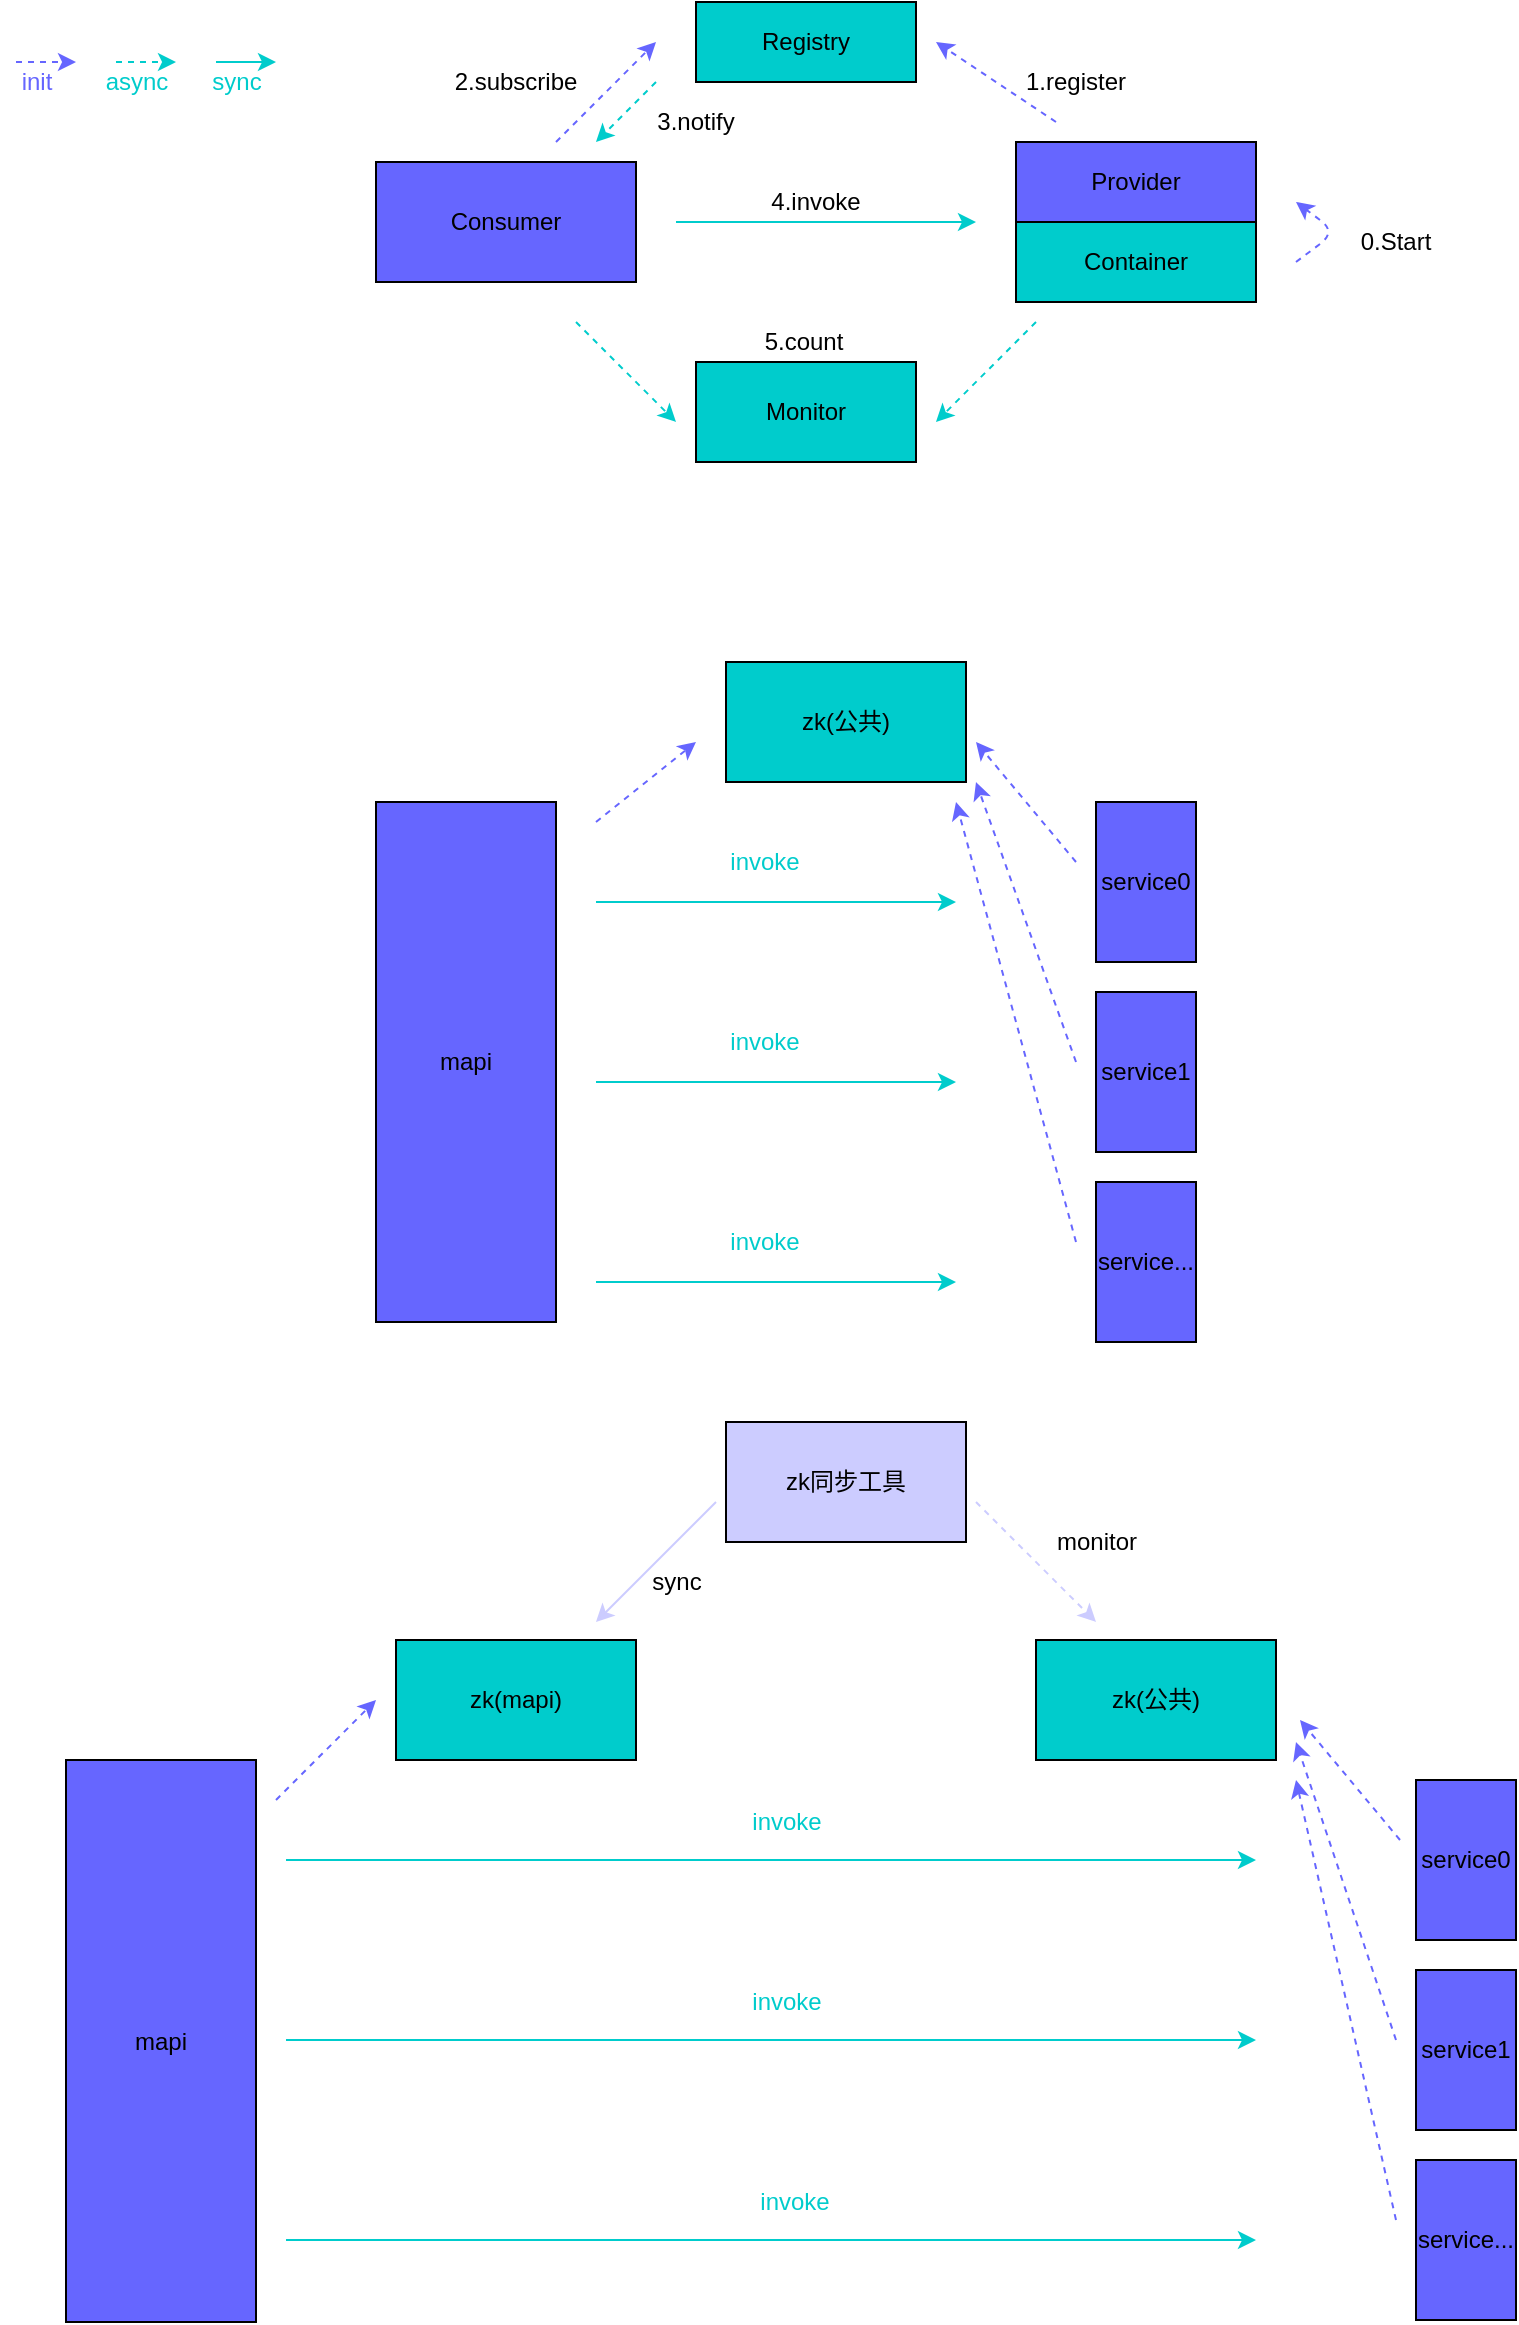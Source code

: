<mxfile version="14.6.3" type="github">
  <diagram id="a1nuj7lRao3htMlj_kn8" name="Page-1">
    <mxGraphModel dx="942" dy="592" grid="1" gridSize="10" guides="1" tooltips="1" connect="1" arrows="1" fold="1" page="1" pageScale="1" pageWidth="827" pageHeight="1169" math="0" shadow="0">
      <root>
        <mxCell id="0" />
        <mxCell id="1" parent="0" />
        <mxCell id="aKsnHq3jc2LBKRgAsw1n-1" value="Consumer" style="rounded=0;whiteSpace=wrap;html=1;fillColor=#6666FF;" vertex="1" parent="1">
          <mxGeometry x="220" y="90" width="130" height="60" as="geometry" />
        </mxCell>
        <mxCell id="aKsnHq3jc2LBKRgAsw1n-2" value="Provider" style="rounded=0;whiteSpace=wrap;html=1;fillColor=#6666FF;" vertex="1" parent="1">
          <mxGeometry x="540" y="80" width="120" height="40" as="geometry" />
        </mxCell>
        <mxCell id="aKsnHq3jc2LBKRgAsw1n-3" value="Container" style="rounded=0;whiteSpace=wrap;html=1;fillColor=#00CCCC;" vertex="1" parent="1">
          <mxGeometry x="540" y="120" width="120" height="40" as="geometry" />
        </mxCell>
        <mxCell id="aKsnHq3jc2LBKRgAsw1n-4" value="Registry" style="rounded=0;whiteSpace=wrap;html=1;fillColor=#00CCCC;" vertex="1" parent="1">
          <mxGeometry x="380" y="10" width="110" height="40" as="geometry" />
        </mxCell>
        <mxCell id="aKsnHq3jc2LBKRgAsw1n-5" value="" style="endArrow=classic;html=1;dashed=1;strokeColor=#6666FF;" edge="1" parent="1">
          <mxGeometry width="50" height="50" relative="1" as="geometry">
            <mxPoint x="310" y="80" as="sourcePoint" />
            <mxPoint x="360" y="30" as="targetPoint" />
          </mxGeometry>
        </mxCell>
        <mxCell id="aKsnHq3jc2LBKRgAsw1n-7" value="" style="endArrow=classic;html=1;dashed=1;strokeColor=#00CCCC;" edge="1" parent="1">
          <mxGeometry width="50" height="50" relative="1" as="geometry">
            <mxPoint x="360" y="50" as="sourcePoint" />
            <mxPoint x="330" y="80" as="targetPoint" />
          </mxGeometry>
        </mxCell>
        <mxCell id="aKsnHq3jc2LBKRgAsw1n-8" value="" style="endArrow=classic;html=1;dashed=1;strokeColor=#6666FF;" edge="1" parent="1">
          <mxGeometry width="50" height="50" relative="1" as="geometry">
            <mxPoint x="560" y="70" as="sourcePoint" />
            <mxPoint x="500" y="30" as="targetPoint" />
          </mxGeometry>
        </mxCell>
        <mxCell id="aKsnHq3jc2LBKRgAsw1n-9" value="" style="endArrow=classic;html=1;strokeColor=#00CCCC;" edge="1" parent="1">
          <mxGeometry width="50" height="50" relative="1" as="geometry">
            <mxPoint x="370" y="120" as="sourcePoint" />
            <mxPoint x="520" y="120" as="targetPoint" />
          </mxGeometry>
        </mxCell>
        <mxCell id="aKsnHq3jc2LBKRgAsw1n-10" value="Monitor" style="rounded=0;whiteSpace=wrap;html=1;fillColor=#00CCCC;" vertex="1" parent="1">
          <mxGeometry x="380" y="190" width="110" height="50" as="geometry" />
        </mxCell>
        <mxCell id="aKsnHq3jc2LBKRgAsw1n-11" value="" style="endArrow=classic;html=1;dashed=1;strokeColor=#00CCCC;" edge="1" parent="1">
          <mxGeometry width="50" height="50" relative="1" as="geometry">
            <mxPoint x="550" y="170" as="sourcePoint" />
            <mxPoint x="500" y="220" as="targetPoint" />
          </mxGeometry>
        </mxCell>
        <mxCell id="aKsnHq3jc2LBKRgAsw1n-12" value="" style="endArrow=classic;html=1;dashed=1;strokeColor=#00CCCC;" edge="1" parent="1">
          <mxGeometry width="50" height="50" relative="1" as="geometry">
            <mxPoint x="320" y="170" as="sourcePoint" />
            <mxPoint x="370" y="220" as="targetPoint" />
          </mxGeometry>
        </mxCell>
        <mxCell id="aKsnHq3jc2LBKRgAsw1n-13" value="" style="endArrow=classic;html=1;dashed=1;strokeColor=#6666FF;" edge="1" parent="1">
          <mxGeometry width="50" height="50" relative="1" as="geometry">
            <mxPoint x="680" y="140" as="sourcePoint" />
            <mxPoint x="680" y="110" as="targetPoint" />
            <Array as="points">
              <mxPoint x="700" y="125" />
            </Array>
          </mxGeometry>
        </mxCell>
        <mxCell id="aKsnHq3jc2LBKRgAsw1n-25" value="0.Start" style="text;html=1;strokeColor=none;fillColor=none;align=center;verticalAlign=middle;whiteSpace=wrap;rounded=0;" vertex="1" parent="1">
          <mxGeometry x="710" y="120" width="40" height="20" as="geometry" />
        </mxCell>
        <mxCell id="aKsnHq3jc2LBKRgAsw1n-26" value="1.register" style="text;html=1;strokeColor=none;fillColor=none;align=center;verticalAlign=middle;whiteSpace=wrap;rounded=0;" vertex="1" parent="1">
          <mxGeometry x="550" y="40" width="40" height="20" as="geometry" />
        </mxCell>
        <mxCell id="aKsnHq3jc2LBKRgAsw1n-28" value="2.subscribe" style="text;html=1;strokeColor=none;fillColor=none;align=center;verticalAlign=middle;whiteSpace=wrap;rounded=0;" vertex="1" parent="1">
          <mxGeometry x="270" y="40" width="40" height="20" as="geometry" />
        </mxCell>
        <mxCell id="aKsnHq3jc2LBKRgAsw1n-29" value="3.notify" style="text;html=1;strokeColor=none;fillColor=none;align=center;verticalAlign=middle;whiteSpace=wrap;rounded=0;" vertex="1" parent="1">
          <mxGeometry x="360" y="60" width="40" height="20" as="geometry" />
        </mxCell>
        <mxCell id="aKsnHq3jc2LBKRgAsw1n-30" value="4.invoke" style="text;html=1;strokeColor=none;fillColor=none;align=center;verticalAlign=middle;whiteSpace=wrap;rounded=0;" vertex="1" parent="1">
          <mxGeometry x="420" y="100" width="40" height="20" as="geometry" />
        </mxCell>
        <mxCell id="aKsnHq3jc2LBKRgAsw1n-32" value="5.count" style="text;html=1;strokeColor=none;fillColor=none;align=center;verticalAlign=middle;whiteSpace=wrap;rounded=0;" vertex="1" parent="1">
          <mxGeometry x="414" y="170" width="40" height="20" as="geometry" />
        </mxCell>
        <mxCell id="aKsnHq3jc2LBKRgAsw1n-47" value="" style="endArrow=classic;html=1;dashed=1;strokeColor=#6666FF;" edge="1" parent="1">
          <mxGeometry width="50" height="50" relative="1" as="geometry">
            <mxPoint x="40" y="40" as="sourcePoint" />
            <mxPoint x="70" y="40" as="targetPoint" />
          </mxGeometry>
        </mxCell>
        <mxCell id="aKsnHq3jc2LBKRgAsw1n-48" value="" style="endArrow=classic;html=1;dashed=1;strokeColor=#00CCCC;" edge="1" parent="1">
          <mxGeometry width="50" height="50" relative="1" as="geometry">
            <mxPoint x="90" y="40" as="sourcePoint" />
            <mxPoint x="120" y="40" as="targetPoint" />
          </mxGeometry>
        </mxCell>
        <mxCell id="aKsnHq3jc2LBKRgAsw1n-49" value="" style="endArrow=classic;html=1;strokeColor=#00CCCC;" edge="1" parent="1">
          <mxGeometry width="50" height="50" relative="1" as="geometry">
            <mxPoint x="140" y="40" as="sourcePoint" />
            <mxPoint x="170" y="40" as="targetPoint" />
          </mxGeometry>
        </mxCell>
        <mxCell id="aKsnHq3jc2LBKRgAsw1n-50" value="&lt;font color=&quot;#6666ff&quot;&gt;init&lt;/font&gt;" style="text;html=1;align=center;verticalAlign=middle;resizable=0;points=[];autosize=1;strokeColor=none;" vertex="1" parent="1">
          <mxGeometry x="35" y="40" width="30" height="20" as="geometry" />
        </mxCell>
        <mxCell id="aKsnHq3jc2LBKRgAsw1n-51" value="&lt;font color=&quot;#00cccc&quot;&gt;async&lt;/font&gt;" style="text;html=1;align=center;verticalAlign=middle;resizable=0;points=[];autosize=1;strokeColor=none;" vertex="1" parent="1">
          <mxGeometry x="75" y="40" width="50" height="20" as="geometry" />
        </mxCell>
        <mxCell id="aKsnHq3jc2LBKRgAsw1n-52" value="&lt;font color=&quot;#00cccc&quot;&gt;sync&lt;/font&gt;" style="text;html=1;align=center;verticalAlign=middle;resizable=0;points=[];autosize=1;strokeColor=none;" vertex="1" parent="1">
          <mxGeometry x="130" y="40" width="40" height="20" as="geometry" />
        </mxCell>
        <mxCell id="aKsnHq3jc2LBKRgAsw1n-55" value="mapi" style="whiteSpace=wrap;html=1;fillColor=#6666FF;" vertex="1" parent="1">
          <mxGeometry x="220" y="410" width="90" height="260" as="geometry" />
        </mxCell>
        <mxCell id="aKsnHq3jc2LBKRgAsw1n-56" value="service0" style="whiteSpace=wrap;html=1;fillColor=#6666FF;" vertex="1" parent="1">
          <mxGeometry x="580" y="410" width="50" height="80" as="geometry" />
        </mxCell>
        <mxCell id="aKsnHq3jc2LBKRgAsw1n-57" value="service1" style="whiteSpace=wrap;html=1;fillColor=#6666FF;" vertex="1" parent="1">
          <mxGeometry x="580" y="505" width="50" height="80" as="geometry" />
        </mxCell>
        <mxCell id="aKsnHq3jc2LBKRgAsw1n-58" value="service..." style="whiteSpace=wrap;html=1;fillColor=#6666FF;" vertex="1" parent="1">
          <mxGeometry x="580" y="600" width="50" height="80" as="geometry" />
        </mxCell>
        <mxCell id="aKsnHq3jc2LBKRgAsw1n-62" value="zk(公共)" style="whiteSpace=wrap;html=1;fillColor=#00CCCC;" vertex="1" parent="1">
          <mxGeometry x="395" y="340" width="120" height="60" as="geometry" />
        </mxCell>
        <mxCell id="aKsnHq3jc2LBKRgAsw1n-64" value="" style="endArrow=classic;html=1;strokeColor=#6666FF;dashed=1;" edge="1" parent="1">
          <mxGeometry width="50" height="50" relative="1" as="geometry">
            <mxPoint x="570" y="440" as="sourcePoint" />
            <mxPoint x="520" y="380" as="targetPoint" />
          </mxGeometry>
        </mxCell>
        <mxCell id="aKsnHq3jc2LBKRgAsw1n-67" value="" style="endArrow=classic;html=1;dashed=1;strokeColor=#6666FF;" edge="1" parent="1">
          <mxGeometry width="50" height="50" relative="1" as="geometry">
            <mxPoint x="330" y="420" as="sourcePoint" />
            <mxPoint x="380" y="380" as="targetPoint" />
          </mxGeometry>
        </mxCell>
        <mxCell id="aKsnHq3jc2LBKRgAsw1n-68" value="" style="endArrow=classic;html=1;strokeColor=#00CCCC;" edge="1" parent="1">
          <mxGeometry width="50" height="50" relative="1" as="geometry">
            <mxPoint x="330" y="460" as="sourcePoint" />
            <mxPoint x="510" y="460" as="targetPoint" />
          </mxGeometry>
        </mxCell>
        <mxCell id="aKsnHq3jc2LBKRgAsw1n-69" value="" style="endArrow=classic;html=1;strokeColor=#00CCCC;" edge="1" parent="1">
          <mxGeometry width="50" height="50" relative="1" as="geometry">
            <mxPoint x="330" y="550" as="sourcePoint" />
            <mxPoint x="510" y="550" as="targetPoint" />
          </mxGeometry>
        </mxCell>
        <mxCell id="aKsnHq3jc2LBKRgAsw1n-70" value="" style="endArrow=classic;html=1;strokeColor=#00CCCC;" edge="1" parent="1">
          <mxGeometry width="50" height="50" relative="1" as="geometry">
            <mxPoint x="330" y="650" as="sourcePoint" />
            <mxPoint x="510" y="650" as="targetPoint" />
          </mxGeometry>
        </mxCell>
        <mxCell id="aKsnHq3jc2LBKRgAsw1n-71" value="" style="endArrow=classic;html=1;strokeColor=#6666FF;dashed=1;" edge="1" parent="1">
          <mxGeometry width="50" height="50" relative="1" as="geometry">
            <mxPoint x="570" y="540" as="sourcePoint" />
            <mxPoint x="520" y="400" as="targetPoint" />
          </mxGeometry>
        </mxCell>
        <mxCell id="aKsnHq3jc2LBKRgAsw1n-72" value="" style="endArrow=classic;html=1;strokeColor=#6666FF;dashed=1;" edge="1" parent="1">
          <mxGeometry width="50" height="50" relative="1" as="geometry">
            <mxPoint x="570" y="630" as="sourcePoint" />
            <mxPoint x="510" y="410" as="targetPoint" />
          </mxGeometry>
        </mxCell>
        <mxCell id="aKsnHq3jc2LBKRgAsw1n-73" value="mapi" style="whiteSpace=wrap;html=1;fillColor=#6666FF;" vertex="1" parent="1">
          <mxGeometry x="65" y="889" width="95" height="281" as="geometry" />
        </mxCell>
        <mxCell id="aKsnHq3jc2LBKRgAsw1n-74" value="service0" style="whiteSpace=wrap;html=1;fillColor=#6666FF;" vertex="1" parent="1">
          <mxGeometry x="740" y="899" width="50" height="80" as="geometry" />
        </mxCell>
        <mxCell id="aKsnHq3jc2LBKRgAsw1n-75" value="service1" style="whiteSpace=wrap;html=1;fillColor=#6666FF;" vertex="1" parent="1">
          <mxGeometry x="740" y="994" width="50" height="80" as="geometry" />
        </mxCell>
        <mxCell id="aKsnHq3jc2LBKRgAsw1n-76" value="service..." style="whiteSpace=wrap;html=1;fillColor=#6666FF;" vertex="1" parent="1">
          <mxGeometry x="740" y="1089" width="50" height="80" as="geometry" />
        </mxCell>
        <mxCell id="aKsnHq3jc2LBKRgAsw1n-77" value="zk(公共)" style="whiteSpace=wrap;html=1;fillColor=#00CCCC;" vertex="1" parent="1">
          <mxGeometry x="550" y="829" width="120" height="60" as="geometry" />
        </mxCell>
        <mxCell id="aKsnHq3jc2LBKRgAsw1n-78" value="" style="endArrow=classic;html=1;strokeColor=#6666FF;dashed=1;" edge="1" parent="1">
          <mxGeometry width="50" height="50" relative="1" as="geometry">
            <mxPoint x="732" y="929" as="sourcePoint" />
            <mxPoint x="682" y="869" as="targetPoint" />
          </mxGeometry>
        </mxCell>
        <mxCell id="aKsnHq3jc2LBKRgAsw1n-79" value="" style="endArrow=classic;html=1;dashed=1;strokeColor=#6666FF;" edge="1" parent="1">
          <mxGeometry width="50" height="50" relative="1" as="geometry">
            <mxPoint x="170" y="909" as="sourcePoint" />
            <mxPoint x="220" y="859" as="targetPoint" />
          </mxGeometry>
        </mxCell>
        <mxCell id="aKsnHq3jc2LBKRgAsw1n-80" value="" style="endArrow=classic;html=1;strokeColor=#00CCCC;" edge="1" parent="1">
          <mxGeometry width="50" height="50" relative="1" as="geometry">
            <mxPoint x="175" y="939" as="sourcePoint" />
            <mxPoint x="660" y="939" as="targetPoint" />
          </mxGeometry>
        </mxCell>
        <mxCell id="aKsnHq3jc2LBKRgAsw1n-81" value="" style="endArrow=classic;html=1;strokeColor=#00CCCC;" edge="1" parent="1">
          <mxGeometry width="50" height="50" relative="1" as="geometry">
            <mxPoint x="175" y="1029" as="sourcePoint" />
            <mxPoint x="660" y="1029" as="targetPoint" />
          </mxGeometry>
        </mxCell>
        <mxCell id="aKsnHq3jc2LBKRgAsw1n-82" value="" style="endArrow=classic;html=1;strokeColor=#00CCCC;" edge="1" parent="1">
          <mxGeometry width="50" height="50" relative="1" as="geometry">
            <mxPoint x="175" y="1129" as="sourcePoint" />
            <mxPoint x="660" y="1129" as="targetPoint" />
          </mxGeometry>
        </mxCell>
        <mxCell id="aKsnHq3jc2LBKRgAsw1n-83" value="" style="endArrow=classic;html=1;strokeColor=#6666FF;dashed=1;" edge="1" parent="1">
          <mxGeometry width="50" height="50" relative="1" as="geometry">
            <mxPoint x="730" y="1029" as="sourcePoint" />
            <mxPoint x="680" y="880" as="targetPoint" />
          </mxGeometry>
        </mxCell>
        <mxCell id="aKsnHq3jc2LBKRgAsw1n-84" value="" style="endArrow=classic;html=1;strokeColor=#6666FF;dashed=1;" edge="1" parent="1">
          <mxGeometry width="50" height="50" relative="1" as="geometry">
            <mxPoint x="730" y="1119" as="sourcePoint" />
            <mxPoint x="680" y="899" as="targetPoint" />
          </mxGeometry>
        </mxCell>
        <mxCell id="aKsnHq3jc2LBKRgAsw1n-85" value="zk(mapi)" style="whiteSpace=wrap;html=1;fillColor=#00CCCC;" vertex="1" parent="1">
          <mxGeometry x="230" y="829" width="120" height="60" as="geometry" />
        </mxCell>
        <mxCell id="aKsnHq3jc2LBKRgAsw1n-86" value="zk同步工具" style="whiteSpace=wrap;html=1;fillColor=#CCCCFF;" vertex="1" parent="1">
          <mxGeometry x="395" y="720" width="120" height="60" as="geometry" />
        </mxCell>
        <mxCell id="aKsnHq3jc2LBKRgAsw1n-87" value="" style="endArrow=classic;html=1;dashed=1;strokeColor=#CCCCFF;" edge="1" parent="1">
          <mxGeometry width="50" height="50" relative="1" as="geometry">
            <mxPoint x="520" y="760" as="sourcePoint" />
            <mxPoint x="580" y="820" as="targetPoint" />
          </mxGeometry>
        </mxCell>
        <mxCell id="aKsnHq3jc2LBKRgAsw1n-88" value="monitor" style="text;html=1;align=center;verticalAlign=middle;resizable=0;points=[];autosize=1;strokeColor=none;" vertex="1" parent="1">
          <mxGeometry x="550" y="770" width="60" height="20" as="geometry" />
        </mxCell>
        <mxCell id="aKsnHq3jc2LBKRgAsw1n-89" value="" style="endArrow=classic;html=1;strokeColor=#CCCCFF;" edge="1" parent="1">
          <mxGeometry width="50" height="50" relative="1" as="geometry">
            <mxPoint x="390" y="760" as="sourcePoint" />
            <mxPoint x="330" y="820" as="targetPoint" />
          </mxGeometry>
        </mxCell>
        <mxCell id="aKsnHq3jc2LBKRgAsw1n-90" value="sync" style="text;html=1;align=center;verticalAlign=middle;resizable=0;points=[];autosize=1;strokeColor=none;" vertex="1" parent="1">
          <mxGeometry x="350" y="790" width="40" height="20" as="geometry" />
        </mxCell>
        <mxCell id="aKsnHq3jc2LBKRgAsw1n-91" value="&lt;font color=&quot;#00cccc&quot;&gt;invoke&lt;/font&gt;" style="text;html=1;align=center;verticalAlign=middle;resizable=0;points=[];autosize=1;strokeColor=none;" vertex="1" parent="1">
          <mxGeometry x="400" y="910" width="50" height="20" as="geometry" />
        </mxCell>
        <mxCell id="aKsnHq3jc2LBKRgAsw1n-92" value="&lt;font color=&quot;#00cccc&quot;&gt;invoke&lt;/font&gt;" style="text;html=1;align=center;verticalAlign=middle;resizable=0;points=[];autosize=1;strokeColor=none;" vertex="1" parent="1">
          <mxGeometry x="400" y="1000" width="50" height="20" as="geometry" />
        </mxCell>
        <mxCell id="aKsnHq3jc2LBKRgAsw1n-93" value="&lt;font color=&quot;#00cccc&quot;&gt;invoke&lt;/font&gt;" style="text;html=1;align=center;verticalAlign=middle;resizable=0;points=[];autosize=1;strokeColor=none;" vertex="1" parent="1">
          <mxGeometry x="404" y="1100" width="50" height="20" as="geometry" />
        </mxCell>
        <mxCell id="aKsnHq3jc2LBKRgAsw1n-94" value="&lt;span style=&quot;color: rgb(0 , 204 , 204)&quot;&gt;invoke&lt;/span&gt;" style="text;html=1;align=center;verticalAlign=middle;resizable=0;points=[];autosize=1;strokeColor=none;" vertex="1" parent="1">
          <mxGeometry x="389" y="430" width="50" height="20" as="geometry" />
        </mxCell>
        <mxCell id="aKsnHq3jc2LBKRgAsw1n-95" value="&lt;span style=&quot;color: rgb(0 , 204 , 204)&quot;&gt;invoke&lt;/span&gt;" style="text;html=1;align=center;verticalAlign=middle;resizable=0;points=[];autosize=1;strokeColor=none;" vertex="1" parent="1">
          <mxGeometry x="389" y="520" width="50" height="20" as="geometry" />
        </mxCell>
        <mxCell id="aKsnHq3jc2LBKRgAsw1n-96" value="&lt;span style=&quot;color: rgb(0 , 204 , 204)&quot;&gt;invoke&lt;/span&gt;" style="text;html=1;align=center;verticalAlign=middle;resizable=0;points=[];autosize=1;strokeColor=none;" vertex="1" parent="1">
          <mxGeometry x="389" y="620" width="50" height="20" as="geometry" />
        </mxCell>
      </root>
    </mxGraphModel>
  </diagram>
</mxfile>

